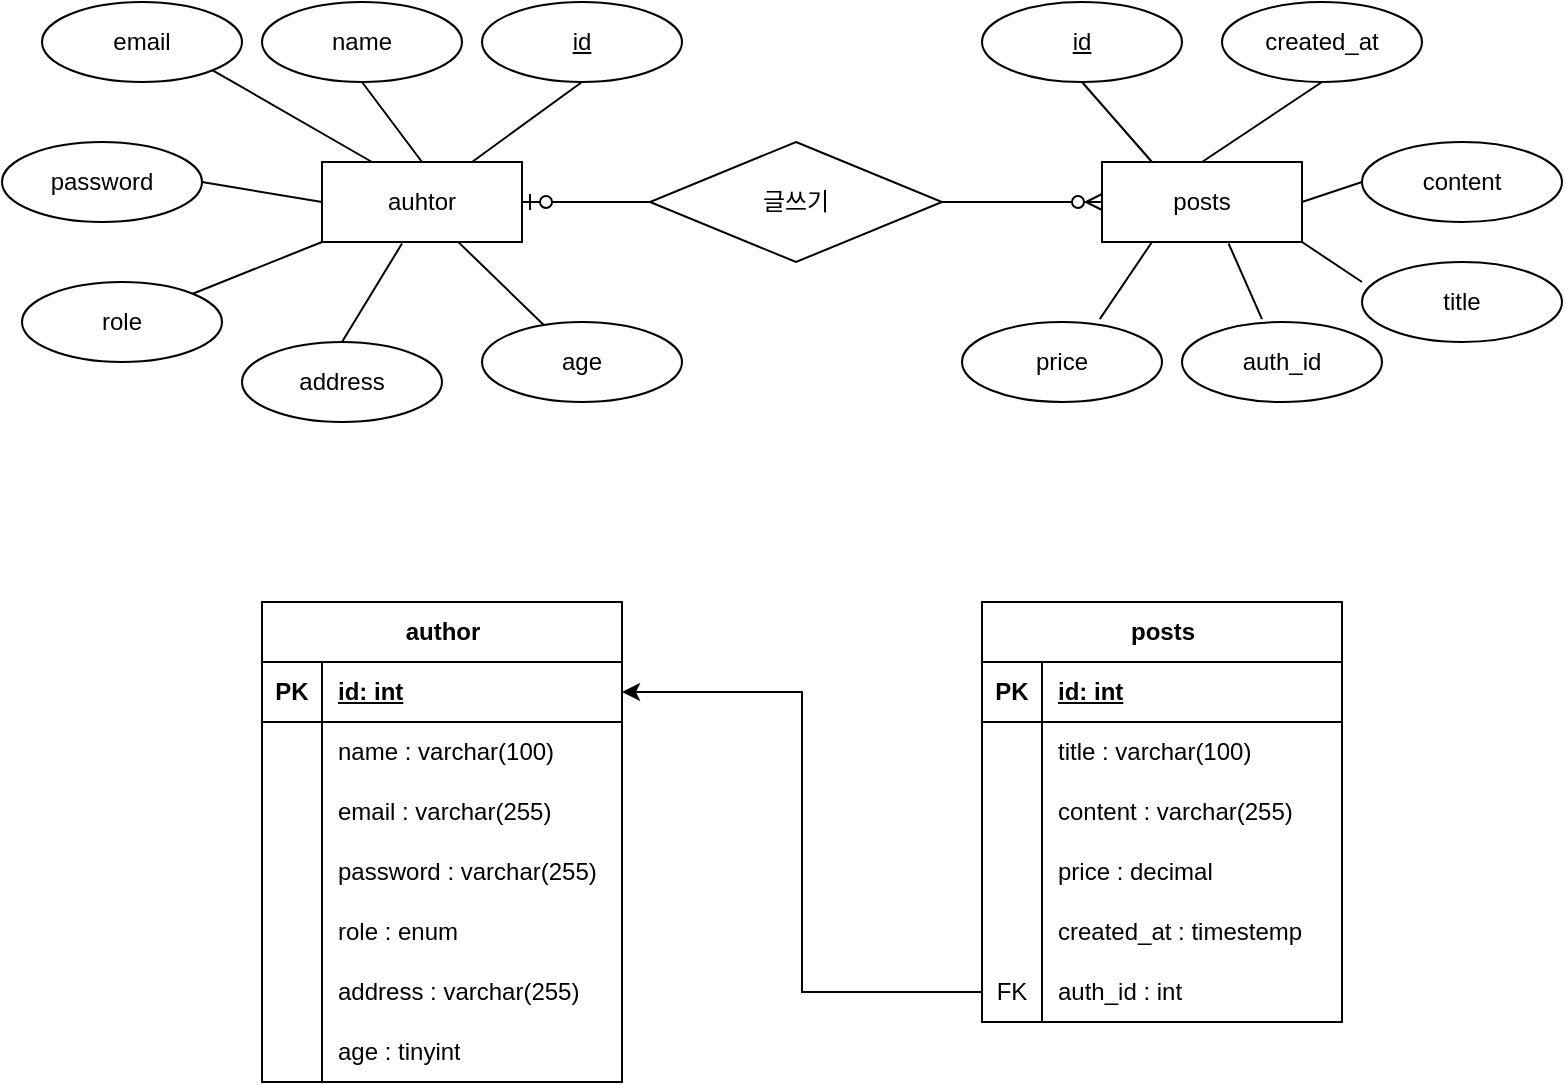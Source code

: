 <mxfile version="22.1.3" type="github">
  <diagram name="페이지-1" id="WLKYYc4sZlAXk6cGgWqA">
    <mxGraphModel dx="1395" dy="643" grid="1" gridSize="10" guides="1" tooltips="1" connect="1" arrows="1" fold="1" page="1" pageScale="1" pageWidth="827" pageHeight="1169" math="0" shadow="0">
      <root>
        <mxCell id="0" />
        <mxCell id="1" parent="0" />
        <mxCell id="aIL6StoLtui3CLpilSAT-4" value="id" style="ellipse;whiteSpace=wrap;html=1;align=center;fontStyle=4;" parent="1" vertex="1">
          <mxGeometry x="263" y="20" width="100" height="40" as="geometry" />
        </mxCell>
        <mxCell id="aIL6StoLtui3CLpilSAT-5" value="id" style="ellipse;whiteSpace=wrap;html=1;align=center;fontStyle=4;" parent="1" vertex="1">
          <mxGeometry x="513" y="20" width="100" height="40" as="geometry" />
        </mxCell>
        <mxCell id="aIL6StoLtui3CLpilSAT-7" value="" style="edgeStyle=entityRelationEdgeStyle;fontSize=12;html=1;endArrow=ERzeroToMany;endFill=1;rounded=0;entryX=0;entryY=0.5;entryDx=0;entryDy=0;" parent="1" edge="1">
          <mxGeometry width="100" height="100" relative="1" as="geometry">
            <mxPoint x="483" y="120" as="sourcePoint" />
            <mxPoint x="573" y="120" as="targetPoint" />
            <Array as="points">
              <mxPoint x="573" y="120" />
            </Array>
          </mxGeometry>
        </mxCell>
        <mxCell id="aIL6StoLtui3CLpilSAT-19" value="auhtor" style="whiteSpace=wrap;html=1;align=center;" parent="1" vertex="1">
          <mxGeometry x="183" y="100" width="100" height="40" as="geometry" />
        </mxCell>
        <mxCell id="aIL6StoLtui3CLpilSAT-22" value="posts" style="whiteSpace=wrap;html=1;align=center;" parent="1" vertex="1">
          <mxGeometry x="573" y="100" width="100" height="40" as="geometry" />
        </mxCell>
        <mxCell id="aIL6StoLtui3CLpilSAT-23" value="글쓰기" style="shape=rhombus;perimeter=rhombusPerimeter;whiteSpace=wrap;html=1;align=center;" parent="1" vertex="1">
          <mxGeometry x="347" y="90" width="146" height="60" as="geometry" />
        </mxCell>
        <mxCell id="aIL6StoLtui3CLpilSAT-26" value="" style="endArrow=none;html=1;rounded=0;exitX=0.75;exitY=0;exitDx=0;exitDy=0;entryX=0.5;entryY=1;entryDx=0;entryDy=0;" parent="1" source="aIL6StoLtui3CLpilSAT-19" target="aIL6StoLtui3CLpilSAT-4" edge="1">
          <mxGeometry relative="1" as="geometry">
            <mxPoint x="313" y="290" as="sourcePoint" />
            <mxPoint x="473" y="290" as="targetPoint" />
          </mxGeometry>
        </mxCell>
        <mxCell id="aIL6StoLtui3CLpilSAT-27" value="name" style="ellipse;whiteSpace=wrap;html=1;align=center;" parent="1" vertex="1">
          <mxGeometry x="153" y="20" width="100" height="40" as="geometry" />
        </mxCell>
        <mxCell id="aIL6StoLtui3CLpilSAT-28" value="email" style="ellipse;whiteSpace=wrap;html=1;align=center;" parent="1" vertex="1">
          <mxGeometry x="43" y="20" width="100" height="40" as="geometry" />
        </mxCell>
        <mxCell id="aIL6StoLtui3CLpilSAT-29" value="password" style="ellipse;whiteSpace=wrap;html=1;align=center;" parent="1" vertex="1">
          <mxGeometry x="23" y="90" width="100" height="40" as="geometry" />
        </mxCell>
        <mxCell id="aIL6StoLtui3CLpilSAT-30" value="role" style="ellipse;whiteSpace=wrap;html=1;align=center;" parent="1" vertex="1">
          <mxGeometry x="33" y="160" width="100" height="40" as="geometry" />
        </mxCell>
        <mxCell id="aIL6StoLtui3CLpilSAT-31" value="address" style="ellipse;whiteSpace=wrap;html=1;align=center;" parent="1" vertex="1">
          <mxGeometry x="143" y="190" width="100" height="40" as="geometry" />
        </mxCell>
        <mxCell id="aIL6StoLtui3CLpilSAT-32" value="age" style="ellipse;whiteSpace=wrap;html=1;align=center;" parent="1" vertex="1">
          <mxGeometry x="263" y="180" width="100" height="40" as="geometry" />
        </mxCell>
        <mxCell id="aIL6StoLtui3CLpilSAT-37" value="content" style="ellipse;whiteSpace=wrap;html=1;align=center;" parent="1" vertex="1">
          <mxGeometry x="703" y="90" width="100" height="40" as="geometry" />
        </mxCell>
        <mxCell id="aIL6StoLtui3CLpilSAT-38" value="title" style="ellipse;whiteSpace=wrap;html=1;align=center;" parent="1" vertex="1">
          <mxGeometry x="703" y="150" width="100" height="40" as="geometry" />
        </mxCell>
        <mxCell id="aIL6StoLtui3CLpilSAT-40" value="price" style="ellipse;whiteSpace=wrap;html=1;align=center;" parent="1" vertex="1">
          <mxGeometry x="503" y="180" width="100" height="40" as="geometry" />
        </mxCell>
        <mxCell id="aIL6StoLtui3CLpilSAT-41" value="created_at" style="ellipse;whiteSpace=wrap;html=1;align=center;" parent="1" vertex="1">
          <mxGeometry x="633" y="20" width="100" height="40" as="geometry" />
        </mxCell>
        <mxCell id="aIL6StoLtui3CLpilSAT-43" value="" style="endArrow=none;html=1;rounded=0;exitX=0.5;exitY=0;exitDx=0;exitDy=0;entryX=0.5;entryY=1;entryDx=0;entryDy=0;" parent="1" source="aIL6StoLtui3CLpilSAT-19" target="aIL6StoLtui3CLpilSAT-27" edge="1">
          <mxGeometry relative="1" as="geometry">
            <mxPoint x="243" y="110" as="sourcePoint" />
            <mxPoint x="323" y="70" as="targetPoint" />
          </mxGeometry>
        </mxCell>
        <mxCell id="aIL6StoLtui3CLpilSAT-44" value="" style="endArrow=none;html=1;rounded=0;exitX=0.25;exitY=0;exitDx=0;exitDy=0;entryX=1;entryY=1;entryDx=0;entryDy=0;" parent="1" source="aIL6StoLtui3CLpilSAT-19" target="aIL6StoLtui3CLpilSAT-28" edge="1">
          <mxGeometry relative="1" as="geometry">
            <mxPoint x="253" y="120" as="sourcePoint" />
            <mxPoint x="333" y="80" as="targetPoint" />
          </mxGeometry>
        </mxCell>
        <mxCell id="aIL6StoLtui3CLpilSAT-45" value="" style="endArrow=none;html=1;rounded=0;entryX=1;entryY=0.5;entryDx=0;entryDy=0;" parent="1" target="aIL6StoLtui3CLpilSAT-29" edge="1">
          <mxGeometry relative="1" as="geometry">
            <mxPoint x="183" y="120" as="sourcePoint" />
            <mxPoint x="343" y="90" as="targetPoint" />
          </mxGeometry>
        </mxCell>
        <mxCell id="aIL6StoLtui3CLpilSAT-46" value="" style="endArrow=none;html=1;rounded=0;exitX=0;exitY=1;exitDx=0;exitDy=0;entryX=1;entryY=0;entryDx=0;entryDy=0;" parent="1" source="aIL6StoLtui3CLpilSAT-19" target="aIL6StoLtui3CLpilSAT-30" edge="1">
          <mxGeometry relative="1" as="geometry">
            <mxPoint x="273" y="140" as="sourcePoint" />
            <mxPoint x="353" y="100" as="targetPoint" />
          </mxGeometry>
        </mxCell>
        <mxCell id="aIL6StoLtui3CLpilSAT-47" value="" style="endArrow=none;html=1;rounded=0;exitX=0.5;exitY=0;exitDx=0;exitDy=0;entryX=0.4;entryY=1.019;entryDx=0;entryDy=0;entryPerimeter=0;" parent="1" source="aIL6StoLtui3CLpilSAT-31" target="aIL6StoLtui3CLpilSAT-19" edge="1">
          <mxGeometry relative="1" as="geometry">
            <mxPoint x="283" y="150" as="sourcePoint" />
            <mxPoint x="363" y="110" as="targetPoint" />
          </mxGeometry>
        </mxCell>
        <mxCell id="aIL6StoLtui3CLpilSAT-48" value="" style="endArrow=none;html=1;rounded=0;exitX=0.678;exitY=0.992;exitDx=0;exitDy=0;exitPerimeter=0;" parent="1" source="aIL6StoLtui3CLpilSAT-19" target="aIL6StoLtui3CLpilSAT-32" edge="1">
          <mxGeometry relative="1" as="geometry">
            <mxPoint x="293" y="160" as="sourcePoint" />
            <mxPoint x="373" y="120" as="targetPoint" />
          </mxGeometry>
        </mxCell>
        <mxCell id="aIL6StoLtui3CLpilSAT-49" value="" style="endArrow=none;html=1;rounded=0;exitX=0.25;exitY=0;exitDx=0;exitDy=0;entryX=0.5;entryY=1;entryDx=0;entryDy=0;" parent="1" source="aIL6StoLtui3CLpilSAT-22" target="aIL6StoLtui3CLpilSAT-5" edge="1">
          <mxGeometry relative="1" as="geometry">
            <mxPoint x="303" y="170" as="sourcePoint" />
            <mxPoint x="383" y="130" as="targetPoint" />
          </mxGeometry>
        </mxCell>
        <mxCell id="aIL6StoLtui3CLpilSAT-50" value="" style="endArrow=none;html=1;rounded=0;exitX=1;exitY=0.5;exitDx=0;exitDy=0;entryX=0;entryY=0.5;entryDx=0;entryDy=0;" parent="1" source="aIL6StoLtui3CLpilSAT-22" target="aIL6StoLtui3CLpilSAT-37" edge="1">
          <mxGeometry relative="1" as="geometry">
            <mxPoint x="623" y="110" as="sourcePoint" />
            <mxPoint x="703" y="70" as="targetPoint" />
          </mxGeometry>
        </mxCell>
        <mxCell id="aIL6StoLtui3CLpilSAT-51" value="" style="endArrow=none;html=1;rounded=0;exitX=0.5;exitY=0;exitDx=0;exitDy=0;entryX=0.5;entryY=1;entryDx=0;entryDy=0;" parent="1" source="aIL6StoLtui3CLpilSAT-22" target="aIL6StoLtui3CLpilSAT-41" edge="1">
          <mxGeometry relative="1" as="geometry">
            <mxPoint x="633" y="120" as="sourcePoint" />
            <mxPoint x="713" y="80" as="targetPoint" />
          </mxGeometry>
        </mxCell>
        <mxCell id="aIL6StoLtui3CLpilSAT-52" value="" style="endArrow=none;html=1;rounded=0;exitX=0;exitY=0.25;exitDx=0;exitDy=0;entryX=1;entryY=1;entryDx=0;entryDy=0;exitPerimeter=0;" parent="1" source="aIL6StoLtui3CLpilSAT-38" target="aIL6StoLtui3CLpilSAT-22" edge="1">
          <mxGeometry relative="1" as="geometry">
            <mxPoint x="643" y="130" as="sourcePoint" />
            <mxPoint x="723" y="90" as="targetPoint" />
          </mxGeometry>
        </mxCell>
        <mxCell id="aIL6StoLtui3CLpilSAT-53" value="" style="endArrow=none;html=1;rounded=0;entryX=0.4;entryY=-0.036;entryDx=0;entryDy=0;entryPerimeter=0;exitX=0.633;exitY=1.019;exitDx=0;exitDy=0;exitPerimeter=0;" parent="1" source="aIL6StoLtui3CLpilSAT-22" edge="1">
          <mxGeometry relative="1" as="geometry">
            <mxPoint x="643" y="150" as="sourcePoint" />
            <mxPoint x="653" y="178.56" as="targetPoint" />
          </mxGeometry>
        </mxCell>
        <mxCell id="aIL6StoLtui3CLpilSAT-54" value="" style="endArrow=none;html=1;rounded=0;exitX=0.689;exitY=-0.036;exitDx=0;exitDy=0;entryX=0.25;entryY=1;entryDx=0;entryDy=0;exitPerimeter=0;" parent="1" source="aIL6StoLtui3CLpilSAT-40" target="aIL6StoLtui3CLpilSAT-22" edge="1">
          <mxGeometry relative="1" as="geometry">
            <mxPoint x="663" y="150" as="sourcePoint" />
            <mxPoint x="743" y="110" as="targetPoint" />
          </mxGeometry>
        </mxCell>
        <mxCell id="aIL6StoLtui3CLpilSAT-61" value="auth_id" style="ellipse;whiteSpace=wrap;html=1;align=center;" parent="1" vertex="1">
          <mxGeometry x="613" y="180" width="100" height="40" as="geometry" />
        </mxCell>
        <mxCell id="aIL6StoLtui3CLpilSAT-63" value="" style="edgeStyle=entityRelationEdgeStyle;fontSize=12;html=1;endArrow=ERzeroToOne;endFill=1;rounded=0;entryX=1;entryY=0.5;entryDx=0;entryDy=0;exitX=0;exitY=0.5;exitDx=0;exitDy=0;" parent="1" source="aIL6StoLtui3CLpilSAT-23" target="aIL6StoLtui3CLpilSAT-19" edge="1">
          <mxGeometry width="100" height="100" relative="1" as="geometry">
            <mxPoint x="260" y="290" as="sourcePoint" />
            <mxPoint x="360" y="190" as="targetPoint" />
          </mxGeometry>
        </mxCell>
        <mxCell id="gIYqlTLOI5B5svs59ngF-2" value="author" style="shape=table;startSize=30;container=1;collapsible=1;childLayout=tableLayout;fixedRows=1;rowLines=0;fontStyle=1;align=center;resizeLast=1;html=1;" vertex="1" parent="1">
          <mxGeometry x="153" y="320" width="180" height="240" as="geometry" />
        </mxCell>
        <mxCell id="gIYqlTLOI5B5svs59ngF-3" value="" style="shape=tableRow;horizontal=0;startSize=0;swimlaneHead=0;swimlaneBody=0;fillColor=none;collapsible=0;dropTarget=0;points=[[0,0.5],[1,0.5]];portConstraint=eastwest;top=0;left=0;right=0;bottom=1;" vertex="1" parent="gIYqlTLOI5B5svs59ngF-2">
          <mxGeometry y="30" width="180" height="30" as="geometry" />
        </mxCell>
        <mxCell id="gIYqlTLOI5B5svs59ngF-4" value="PK" style="shape=partialRectangle;connectable=0;fillColor=none;top=0;left=0;bottom=0;right=0;fontStyle=1;overflow=hidden;whiteSpace=wrap;html=1;" vertex="1" parent="gIYqlTLOI5B5svs59ngF-3">
          <mxGeometry width="30" height="30" as="geometry">
            <mxRectangle width="30" height="30" as="alternateBounds" />
          </mxGeometry>
        </mxCell>
        <mxCell id="gIYqlTLOI5B5svs59ngF-5" value="id: int" style="shape=partialRectangle;connectable=0;fillColor=none;top=0;left=0;bottom=0;right=0;align=left;spacingLeft=6;fontStyle=5;overflow=hidden;whiteSpace=wrap;html=1;" vertex="1" parent="gIYqlTLOI5B5svs59ngF-3">
          <mxGeometry x="30" width="150" height="30" as="geometry">
            <mxRectangle width="150" height="30" as="alternateBounds" />
          </mxGeometry>
        </mxCell>
        <mxCell id="gIYqlTLOI5B5svs59ngF-6" value="" style="shape=tableRow;horizontal=0;startSize=0;swimlaneHead=0;swimlaneBody=0;fillColor=none;collapsible=0;dropTarget=0;points=[[0,0.5],[1,0.5]];portConstraint=eastwest;top=0;left=0;right=0;bottom=0;" vertex="1" parent="gIYqlTLOI5B5svs59ngF-2">
          <mxGeometry y="60" width="180" height="30" as="geometry" />
        </mxCell>
        <mxCell id="gIYqlTLOI5B5svs59ngF-7" value="" style="shape=partialRectangle;connectable=0;fillColor=none;top=0;left=0;bottom=0;right=0;editable=1;overflow=hidden;whiteSpace=wrap;html=1;" vertex="1" parent="gIYqlTLOI5B5svs59ngF-6">
          <mxGeometry width="30" height="30" as="geometry">
            <mxRectangle width="30" height="30" as="alternateBounds" />
          </mxGeometry>
        </mxCell>
        <mxCell id="gIYqlTLOI5B5svs59ngF-8" value="name : varchar(100)" style="shape=partialRectangle;connectable=0;fillColor=none;top=0;left=0;bottom=0;right=0;align=left;spacingLeft=6;overflow=hidden;whiteSpace=wrap;html=1;" vertex="1" parent="gIYqlTLOI5B5svs59ngF-6">
          <mxGeometry x="30" width="150" height="30" as="geometry">
            <mxRectangle width="150" height="30" as="alternateBounds" />
          </mxGeometry>
        </mxCell>
        <mxCell id="gIYqlTLOI5B5svs59ngF-9" value="" style="shape=tableRow;horizontal=0;startSize=0;swimlaneHead=0;swimlaneBody=0;fillColor=none;collapsible=0;dropTarget=0;points=[[0,0.5],[1,0.5]];portConstraint=eastwest;top=0;left=0;right=0;bottom=0;" vertex="1" parent="gIYqlTLOI5B5svs59ngF-2">
          <mxGeometry y="90" width="180" height="30" as="geometry" />
        </mxCell>
        <mxCell id="gIYqlTLOI5B5svs59ngF-10" value="" style="shape=partialRectangle;connectable=0;fillColor=none;top=0;left=0;bottom=0;right=0;editable=1;overflow=hidden;whiteSpace=wrap;html=1;" vertex="1" parent="gIYqlTLOI5B5svs59ngF-9">
          <mxGeometry width="30" height="30" as="geometry">
            <mxRectangle width="30" height="30" as="alternateBounds" />
          </mxGeometry>
        </mxCell>
        <mxCell id="gIYqlTLOI5B5svs59ngF-11" value="email : varchar(255)" style="shape=partialRectangle;connectable=0;fillColor=none;top=0;left=0;bottom=0;right=0;align=left;spacingLeft=6;overflow=hidden;whiteSpace=wrap;html=1;" vertex="1" parent="gIYqlTLOI5B5svs59ngF-9">
          <mxGeometry x="30" width="150" height="30" as="geometry">
            <mxRectangle width="150" height="30" as="alternateBounds" />
          </mxGeometry>
        </mxCell>
        <mxCell id="gIYqlTLOI5B5svs59ngF-12" value="" style="shape=tableRow;horizontal=0;startSize=0;swimlaneHead=0;swimlaneBody=0;fillColor=none;collapsible=0;dropTarget=0;points=[[0,0.5],[1,0.5]];portConstraint=eastwest;top=0;left=0;right=0;bottom=0;" vertex="1" parent="gIYqlTLOI5B5svs59ngF-2">
          <mxGeometry y="120" width="180" height="30" as="geometry" />
        </mxCell>
        <mxCell id="gIYqlTLOI5B5svs59ngF-13" value="" style="shape=partialRectangle;connectable=0;fillColor=none;top=0;left=0;bottom=0;right=0;editable=1;overflow=hidden;whiteSpace=wrap;html=1;" vertex="1" parent="gIYqlTLOI5B5svs59ngF-12">
          <mxGeometry width="30" height="30" as="geometry">
            <mxRectangle width="30" height="30" as="alternateBounds" />
          </mxGeometry>
        </mxCell>
        <mxCell id="gIYqlTLOI5B5svs59ngF-14" value="password&amp;nbsp;: varchar(255)" style="shape=partialRectangle;connectable=0;fillColor=none;top=0;left=0;bottom=0;right=0;align=left;spacingLeft=6;overflow=hidden;whiteSpace=wrap;html=1;" vertex="1" parent="gIYqlTLOI5B5svs59ngF-12">
          <mxGeometry x="30" width="150" height="30" as="geometry">
            <mxRectangle width="150" height="30" as="alternateBounds" />
          </mxGeometry>
        </mxCell>
        <mxCell id="gIYqlTLOI5B5svs59ngF-39" value="" style="shape=tableRow;horizontal=0;startSize=0;swimlaneHead=0;swimlaneBody=0;fillColor=none;collapsible=0;dropTarget=0;points=[[0,0.5],[1,0.5]];portConstraint=eastwest;top=0;left=0;right=0;bottom=0;" vertex="1" parent="gIYqlTLOI5B5svs59ngF-2">
          <mxGeometry y="150" width="180" height="30" as="geometry" />
        </mxCell>
        <mxCell id="gIYqlTLOI5B5svs59ngF-40" value="" style="shape=partialRectangle;connectable=0;fillColor=none;top=0;left=0;bottom=0;right=0;editable=1;overflow=hidden;whiteSpace=wrap;html=1;" vertex="1" parent="gIYqlTLOI5B5svs59ngF-39">
          <mxGeometry width="30" height="30" as="geometry">
            <mxRectangle width="30" height="30" as="alternateBounds" />
          </mxGeometry>
        </mxCell>
        <mxCell id="gIYqlTLOI5B5svs59ngF-41" value="role : enum" style="shape=partialRectangle;connectable=0;fillColor=none;top=0;left=0;bottom=0;right=0;align=left;spacingLeft=6;overflow=hidden;whiteSpace=wrap;html=1;" vertex="1" parent="gIYqlTLOI5B5svs59ngF-39">
          <mxGeometry x="30" width="150" height="30" as="geometry">
            <mxRectangle width="150" height="30" as="alternateBounds" />
          </mxGeometry>
        </mxCell>
        <mxCell id="gIYqlTLOI5B5svs59ngF-42" value="" style="shape=tableRow;horizontal=0;startSize=0;swimlaneHead=0;swimlaneBody=0;fillColor=none;collapsible=0;dropTarget=0;points=[[0,0.5],[1,0.5]];portConstraint=eastwest;top=0;left=0;right=0;bottom=0;" vertex="1" parent="gIYqlTLOI5B5svs59ngF-2">
          <mxGeometry y="180" width="180" height="30" as="geometry" />
        </mxCell>
        <mxCell id="gIYqlTLOI5B5svs59ngF-43" value="" style="shape=partialRectangle;connectable=0;fillColor=none;top=0;left=0;bottom=0;right=0;editable=1;overflow=hidden;whiteSpace=wrap;html=1;" vertex="1" parent="gIYqlTLOI5B5svs59ngF-42">
          <mxGeometry width="30" height="30" as="geometry">
            <mxRectangle width="30" height="30" as="alternateBounds" />
          </mxGeometry>
        </mxCell>
        <mxCell id="gIYqlTLOI5B5svs59ngF-44" value="address&amp;nbsp;: varchar(255)" style="shape=partialRectangle;connectable=0;fillColor=none;top=0;left=0;bottom=0;right=0;align=left;spacingLeft=6;overflow=hidden;whiteSpace=wrap;html=1;" vertex="1" parent="gIYqlTLOI5B5svs59ngF-42">
          <mxGeometry x="30" width="150" height="30" as="geometry">
            <mxRectangle width="150" height="30" as="alternateBounds" />
          </mxGeometry>
        </mxCell>
        <mxCell id="gIYqlTLOI5B5svs59ngF-45" value="" style="shape=tableRow;horizontal=0;startSize=0;swimlaneHead=0;swimlaneBody=0;fillColor=none;collapsible=0;dropTarget=0;points=[[0,0.5],[1,0.5]];portConstraint=eastwest;top=0;left=0;right=0;bottom=0;" vertex="1" parent="gIYqlTLOI5B5svs59ngF-2">
          <mxGeometry y="210" width="180" height="30" as="geometry" />
        </mxCell>
        <mxCell id="gIYqlTLOI5B5svs59ngF-46" value="" style="shape=partialRectangle;connectable=0;fillColor=none;top=0;left=0;bottom=0;right=0;editable=1;overflow=hidden;whiteSpace=wrap;html=1;" vertex="1" parent="gIYqlTLOI5B5svs59ngF-45">
          <mxGeometry width="30" height="30" as="geometry">
            <mxRectangle width="30" height="30" as="alternateBounds" />
          </mxGeometry>
        </mxCell>
        <mxCell id="gIYqlTLOI5B5svs59ngF-47" value="age : tinyint" style="shape=partialRectangle;connectable=0;fillColor=none;top=0;left=0;bottom=0;right=0;align=left;spacingLeft=6;overflow=hidden;whiteSpace=wrap;html=1;" vertex="1" parent="gIYqlTLOI5B5svs59ngF-45">
          <mxGeometry x="30" width="150" height="30" as="geometry">
            <mxRectangle width="150" height="30" as="alternateBounds" />
          </mxGeometry>
        </mxCell>
        <mxCell id="gIYqlTLOI5B5svs59ngF-51" value="posts" style="shape=table;startSize=30;container=1;collapsible=1;childLayout=tableLayout;fixedRows=1;rowLines=0;fontStyle=1;align=center;resizeLast=1;html=1;" vertex="1" parent="1">
          <mxGeometry x="513" y="320" width="180" height="210" as="geometry" />
        </mxCell>
        <mxCell id="gIYqlTLOI5B5svs59ngF-52" value="" style="shape=tableRow;horizontal=0;startSize=0;swimlaneHead=0;swimlaneBody=0;fillColor=none;collapsible=0;dropTarget=0;points=[[0,0.5],[1,0.5]];portConstraint=eastwest;top=0;left=0;right=0;bottom=1;" vertex="1" parent="gIYqlTLOI5B5svs59ngF-51">
          <mxGeometry y="30" width="180" height="30" as="geometry" />
        </mxCell>
        <mxCell id="gIYqlTLOI5B5svs59ngF-53" value="PK" style="shape=partialRectangle;connectable=0;fillColor=none;top=0;left=0;bottom=0;right=0;fontStyle=1;overflow=hidden;whiteSpace=wrap;html=1;" vertex="1" parent="gIYqlTLOI5B5svs59ngF-52">
          <mxGeometry width="30" height="30" as="geometry">
            <mxRectangle width="30" height="30" as="alternateBounds" />
          </mxGeometry>
        </mxCell>
        <mxCell id="gIYqlTLOI5B5svs59ngF-54" value="id: int" style="shape=partialRectangle;connectable=0;fillColor=none;top=0;left=0;bottom=0;right=0;align=left;spacingLeft=6;fontStyle=5;overflow=hidden;whiteSpace=wrap;html=1;" vertex="1" parent="gIYqlTLOI5B5svs59ngF-52">
          <mxGeometry x="30" width="150" height="30" as="geometry">
            <mxRectangle width="150" height="30" as="alternateBounds" />
          </mxGeometry>
        </mxCell>
        <mxCell id="gIYqlTLOI5B5svs59ngF-55" value="" style="shape=tableRow;horizontal=0;startSize=0;swimlaneHead=0;swimlaneBody=0;fillColor=none;collapsible=0;dropTarget=0;points=[[0,0.5],[1,0.5]];portConstraint=eastwest;top=0;left=0;right=0;bottom=0;" vertex="1" parent="gIYqlTLOI5B5svs59ngF-51">
          <mxGeometry y="60" width="180" height="30" as="geometry" />
        </mxCell>
        <mxCell id="gIYqlTLOI5B5svs59ngF-56" value="" style="shape=partialRectangle;connectable=0;fillColor=none;top=0;left=0;bottom=0;right=0;editable=1;overflow=hidden;whiteSpace=wrap;html=1;" vertex="1" parent="gIYqlTLOI5B5svs59ngF-55">
          <mxGeometry width="30" height="30" as="geometry">
            <mxRectangle width="30" height="30" as="alternateBounds" />
          </mxGeometry>
        </mxCell>
        <mxCell id="gIYqlTLOI5B5svs59ngF-57" value="title : varchar(100)" style="shape=partialRectangle;connectable=0;fillColor=none;top=0;left=0;bottom=0;right=0;align=left;spacingLeft=6;overflow=hidden;whiteSpace=wrap;html=1;" vertex="1" parent="gIYqlTLOI5B5svs59ngF-55">
          <mxGeometry x="30" width="150" height="30" as="geometry">
            <mxRectangle width="150" height="30" as="alternateBounds" />
          </mxGeometry>
        </mxCell>
        <mxCell id="gIYqlTLOI5B5svs59ngF-58" value="" style="shape=tableRow;horizontal=0;startSize=0;swimlaneHead=0;swimlaneBody=0;fillColor=none;collapsible=0;dropTarget=0;points=[[0,0.5],[1,0.5]];portConstraint=eastwest;top=0;left=0;right=0;bottom=0;" vertex="1" parent="gIYqlTLOI5B5svs59ngF-51">
          <mxGeometry y="90" width="180" height="30" as="geometry" />
        </mxCell>
        <mxCell id="gIYqlTLOI5B5svs59ngF-59" value="" style="shape=partialRectangle;connectable=0;fillColor=none;top=0;left=0;bottom=0;right=0;editable=1;overflow=hidden;whiteSpace=wrap;html=1;" vertex="1" parent="gIYqlTLOI5B5svs59ngF-58">
          <mxGeometry width="30" height="30" as="geometry">
            <mxRectangle width="30" height="30" as="alternateBounds" />
          </mxGeometry>
        </mxCell>
        <mxCell id="gIYqlTLOI5B5svs59ngF-60" value="content : varchar(255)" style="shape=partialRectangle;connectable=0;fillColor=none;top=0;left=0;bottom=0;right=0;align=left;spacingLeft=6;overflow=hidden;whiteSpace=wrap;html=1;" vertex="1" parent="gIYqlTLOI5B5svs59ngF-58">
          <mxGeometry x="30" width="150" height="30" as="geometry">
            <mxRectangle width="150" height="30" as="alternateBounds" />
          </mxGeometry>
        </mxCell>
        <mxCell id="gIYqlTLOI5B5svs59ngF-64" value="" style="shape=tableRow;horizontal=0;startSize=0;swimlaneHead=0;swimlaneBody=0;fillColor=none;collapsible=0;dropTarget=0;points=[[0,0.5],[1,0.5]];portConstraint=eastwest;top=0;left=0;right=0;bottom=0;" vertex="1" parent="gIYqlTLOI5B5svs59ngF-51">
          <mxGeometry y="120" width="180" height="30" as="geometry" />
        </mxCell>
        <mxCell id="gIYqlTLOI5B5svs59ngF-65" value="" style="shape=partialRectangle;connectable=0;fillColor=none;top=0;left=0;bottom=0;right=0;editable=1;overflow=hidden;whiteSpace=wrap;html=1;" vertex="1" parent="gIYqlTLOI5B5svs59ngF-64">
          <mxGeometry width="30" height="30" as="geometry">
            <mxRectangle width="30" height="30" as="alternateBounds" />
          </mxGeometry>
        </mxCell>
        <mxCell id="gIYqlTLOI5B5svs59ngF-66" value="price : decimal" style="shape=partialRectangle;connectable=0;fillColor=none;top=0;left=0;bottom=0;right=0;align=left;spacingLeft=6;overflow=hidden;whiteSpace=wrap;html=1;" vertex="1" parent="gIYqlTLOI5B5svs59ngF-64">
          <mxGeometry x="30" width="150" height="30" as="geometry">
            <mxRectangle width="150" height="30" as="alternateBounds" />
          </mxGeometry>
        </mxCell>
        <mxCell id="gIYqlTLOI5B5svs59ngF-67" value="" style="shape=tableRow;horizontal=0;startSize=0;swimlaneHead=0;swimlaneBody=0;fillColor=none;collapsible=0;dropTarget=0;points=[[0,0.5],[1,0.5]];portConstraint=eastwest;top=0;left=0;right=0;bottom=0;" vertex="1" parent="gIYqlTLOI5B5svs59ngF-51">
          <mxGeometry y="150" width="180" height="30" as="geometry" />
        </mxCell>
        <mxCell id="gIYqlTLOI5B5svs59ngF-68" value="" style="shape=partialRectangle;connectable=0;fillColor=none;top=0;left=0;bottom=0;right=0;editable=1;overflow=hidden;whiteSpace=wrap;html=1;" vertex="1" parent="gIYqlTLOI5B5svs59ngF-67">
          <mxGeometry width="30" height="30" as="geometry">
            <mxRectangle width="30" height="30" as="alternateBounds" />
          </mxGeometry>
        </mxCell>
        <mxCell id="gIYqlTLOI5B5svs59ngF-69" value="created_at : timestemp" style="shape=partialRectangle;connectable=0;fillColor=none;top=0;left=0;bottom=0;right=0;align=left;spacingLeft=6;overflow=hidden;whiteSpace=wrap;html=1;" vertex="1" parent="gIYqlTLOI5B5svs59ngF-67">
          <mxGeometry x="30" width="150" height="30" as="geometry">
            <mxRectangle width="150" height="30" as="alternateBounds" />
          </mxGeometry>
        </mxCell>
        <mxCell id="gIYqlTLOI5B5svs59ngF-73" value="" style="shape=tableRow;horizontal=0;startSize=0;swimlaneHead=0;swimlaneBody=0;fillColor=none;collapsible=0;dropTarget=0;points=[[0,0.5],[1,0.5]];portConstraint=eastwest;top=0;left=0;right=0;bottom=0;" vertex="1" parent="gIYqlTLOI5B5svs59ngF-51">
          <mxGeometry y="180" width="180" height="30" as="geometry" />
        </mxCell>
        <mxCell id="gIYqlTLOI5B5svs59ngF-74" value="FK" style="shape=partialRectangle;connectable=0;fillColor=none;top=0;left=0;bottom=0;right=0;editable=1;overflow=hidden;whiteSpace=wrap;html=1;" vertex="1" parent="gIYqlTLOI5B5svs59ngF-73">
          <mxGeometry width="30" height="30" as="geometry">
            <mxRectangle width="30" height="30" as="alternateBounds" />
          </mxGeometry>
        </mxCell>
        <mxCell id="gIYqlTLOI5B5svs59ngF-75" value="auth_id : int" style="shape=partialRectangle;connectable=0;fillColor=none;top=0;left=0;bottom=0;right=0;align=left;spacingLeft=6;overflow=hidden;whiteSpace=wrap;html=1;" vertex="1" parent="gIYqlTLOI5B5svs59ngF-73">
          <mxGeometry x="30" width="150" height="30" as="geometry">
            <mxRectangle width="150" height="30" as="alternateBounds" />
          </mxGeometry>
        </mxCell>
        <mxCell id="gIYqlTLOI5B5svs59ngF-83" style="edgeStyle=orthogonalEdgeStyle;rounded=0;orthogonalLoop=1;jettySize=auto;html=1;exitX=0;exitY=0.5;exitDx=0;exitDy=0;entryX=1;entryY=0.5;entryDx=0;entryDy=0;" edge="1" parent="1" source="gIYqlTLOI5B5svs59ngF-73" target="gIYqlTLOI5B5svs59ngF-3">
          <mxGeometry relative="1" as="geometry" />
        </mxCell>
      </root>
    </mxGraphModel>
  </diagram>
</mxfile>
